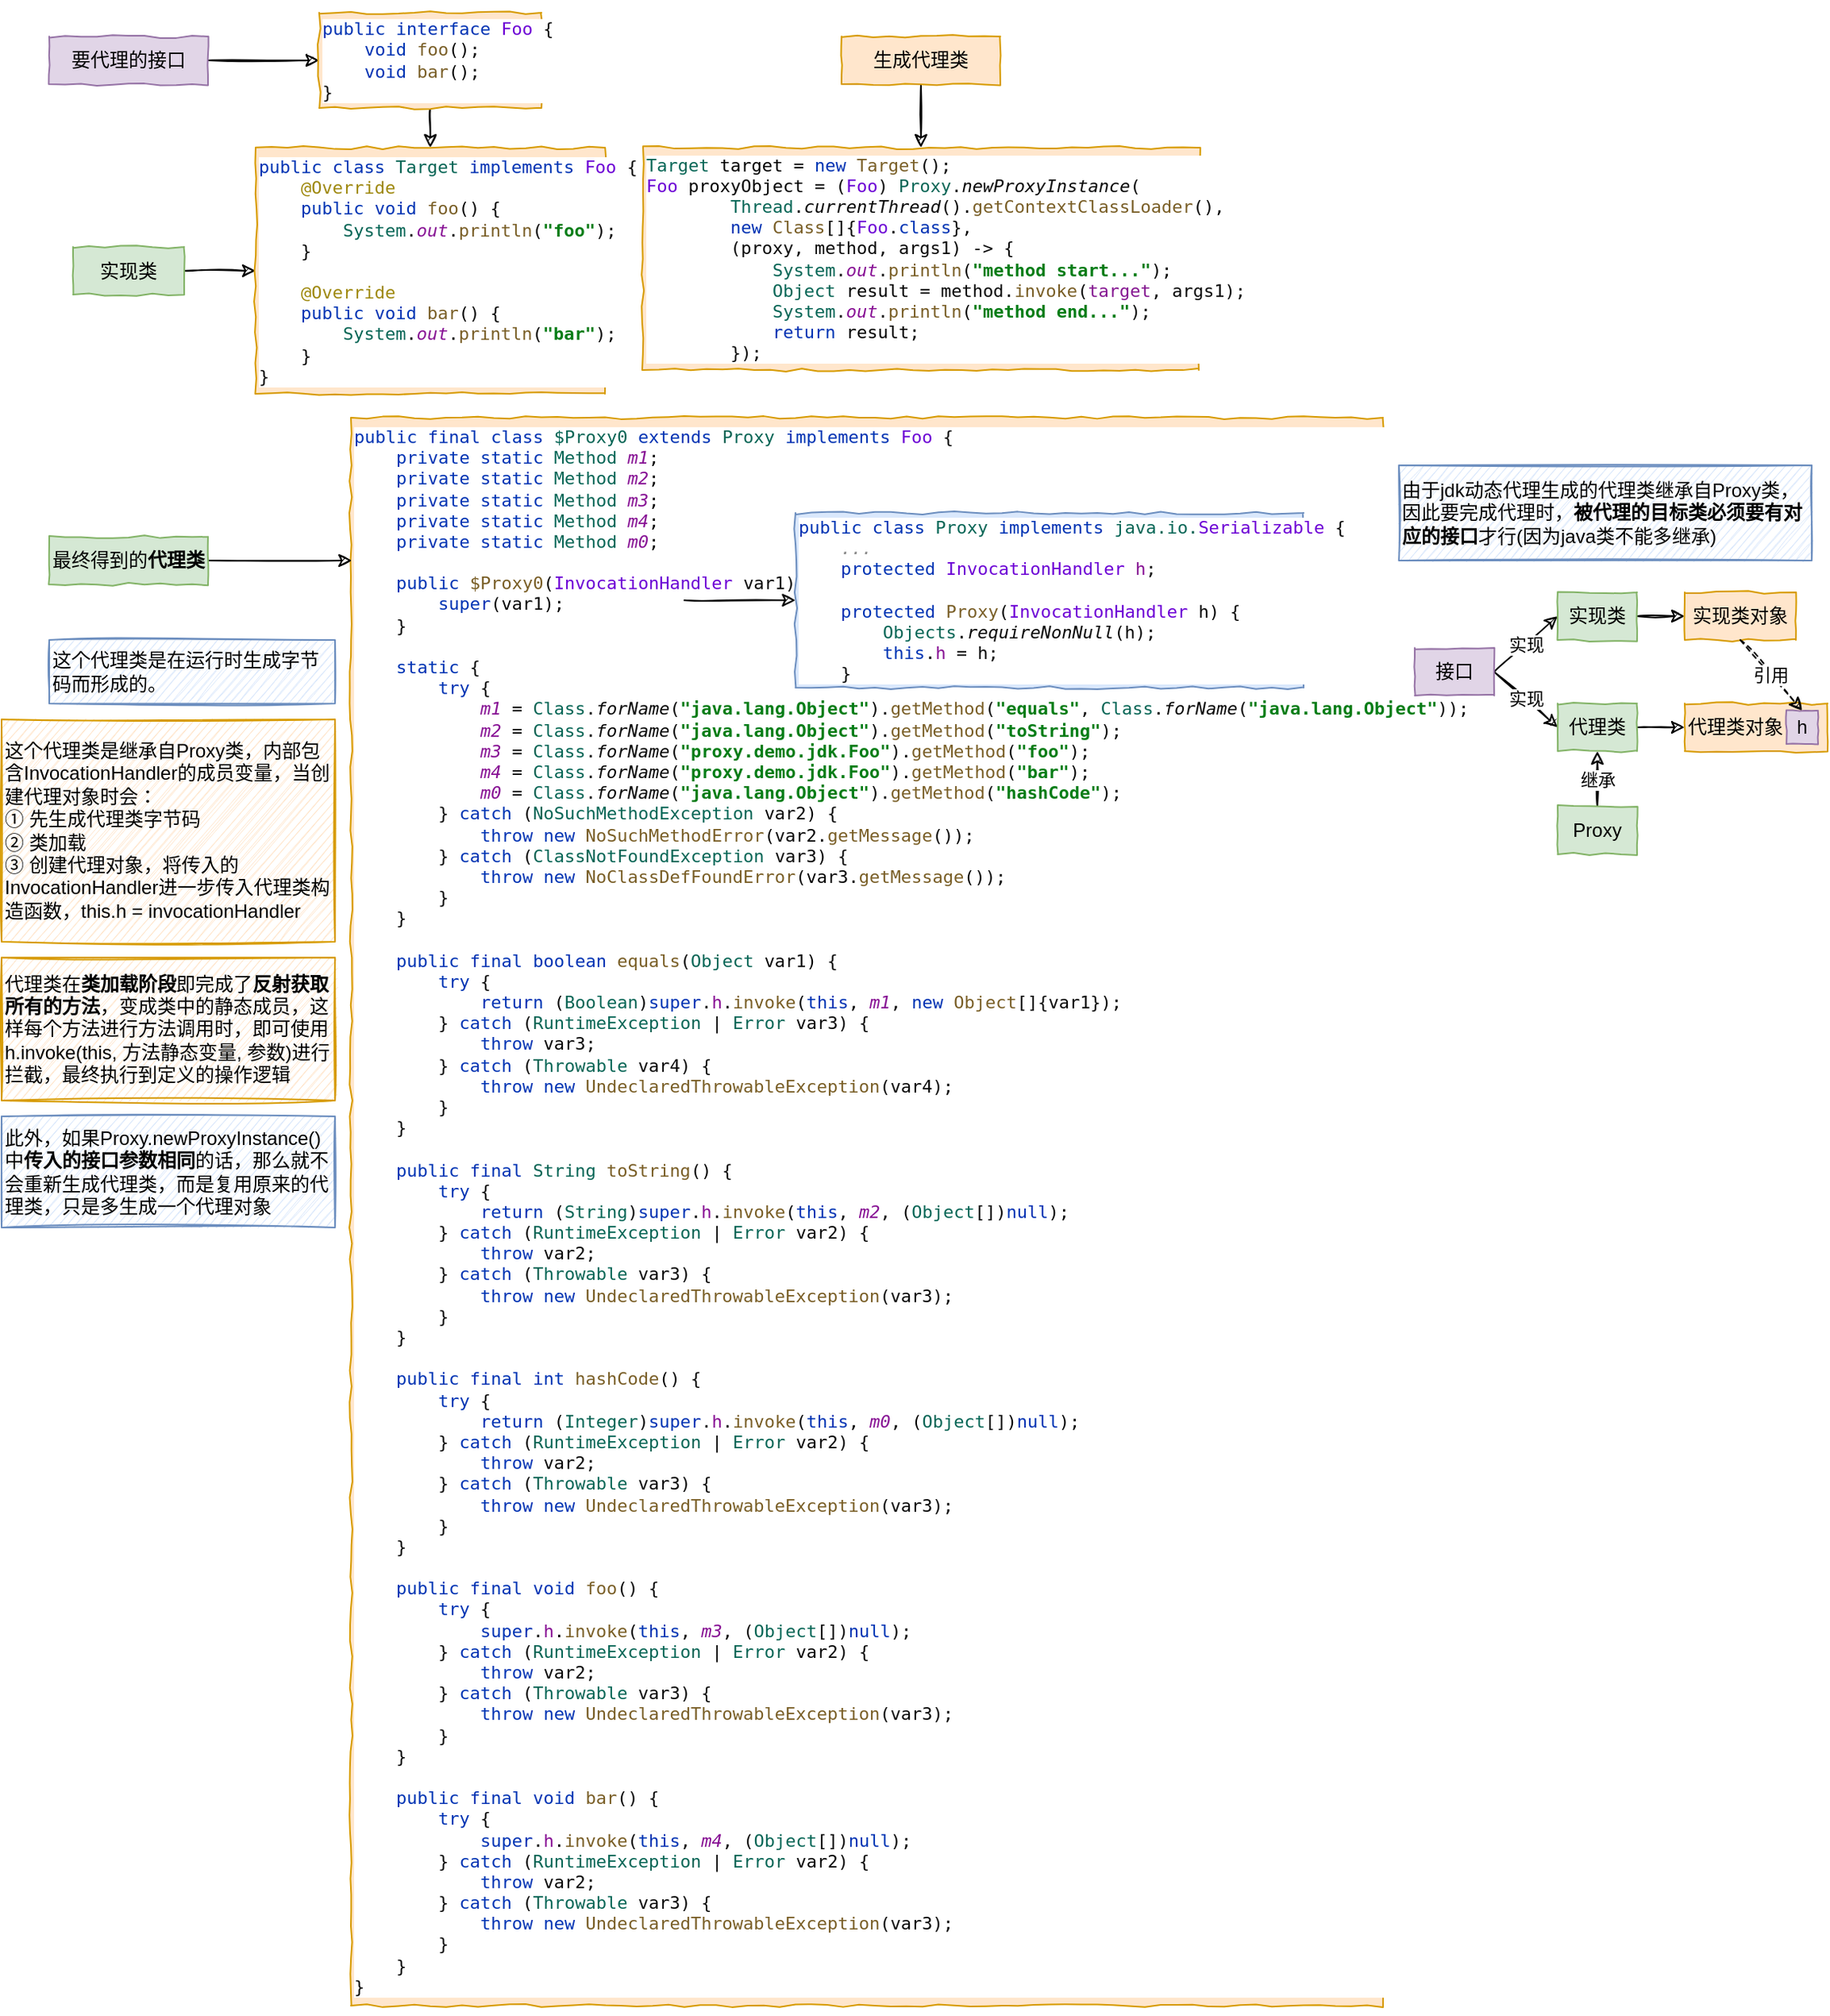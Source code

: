 <mxfile>
    <diagram id="5f8HpDCFyVGYVeMRk6HM" name="第 1 页">
        <mxGraphModel dx="1374" dy="670" grid="1" gridSize="10" guides="1" tooltips="1" connect="1" arrows="1" fold="1" page="1" pageScale="1" pageWidth="827" pageHeight="1169" math="0" shadow="0">
            <root>
                <mxCell id="0"/>
                <mxCell id="1" parent="0"/>
                <mxCell id="4" style="edgeStyle=none;html=1;exitX=1;exitY=0.5;exitDx=0;exitDy=0;entryX=0;entryY=0.5;entryDx=0;entryDy=0;fontSize=11;sketch=1;" parent="1" source="2" target="3" edge="1">
                    <mxGeometry relative="1" as="geometry"/>
                </mxCell>
                <mxCell id="2" value="要代理的接口" style="rounded=0;whiteSpace=wrap;html=1;fillColor=#e1d5e7;strokeColor=#9673a6;comic=1;" parent="1" vertex="1">
                    <mxGeometry x="40" y="50" width="100" height="30" as="geometry"/>
                </mxCell>
                <mxCell id="8" style="edgeStyle=none;sketch=1;html=1;exitX=0.5;exitY=1;exitDx=0;exitDy=0;entryX=0.5;entryY=0;entryDx=0;entryDy=0;fontSize=11;" parent="1" source="3" target="6" edge="1">
                    <mxGeometry relative="1" as="geometry"/>
                </mxCell>
                <mxCell id="3" value="&lt;pre style=&quot;background-color: rgb(255 , 255 , 255) ; color: rgb(8 , 8 , 8) ; font-family: &amp;#34;consolas&amp;#34; , monospace ; font-size: 11px&quot;&gt;&lt;span style=&quot;color: #0033b3&quot;&gt;public interface &lt;/span&gt;&lt;span style=&quot;color: #6c00d5&quot;&gt;Foo &lt;/span&gt;{&lt;br&gt;    &lt;span style=&quot;color: #0033b3&quot;&gt;void &lt;/span&gt;&lt;span style=&quot;color: #795e26&quot;&gt;foo&lt;/span&gt;();&lt;br&gt;    &lt;span style=&quot;color: #0033b3&quot;&gt;void &lt;/span&gt;&lt;span style=&quot;color: #795e26&quot;&gt;bar&lt;/span&gt;();&lt;br&gt;}&lt;/pre&gt;" style="rounded=0;whiteSpace=wrap;html=1;fillColor=#ffe6cc;strokeColor=#d79b00;comic=1;align=left;" parent="1" vertex="1">
                    <mxGeometry x="210" y="35" width="140" height="60" as="geometry"/>
                </mxCell>
                <mxCell id="7" style="edgeStyle=none;sketch=1;html=1;exitX=1;exitY=0.5;exitDx=0;exitDy=0;entryX=0;entryY=0.5;entryDx=0;entryDy=0;fontSize=11;" parent="1" source="5" target="6" edge="1">
                    <mxGeometry relative="1" as="geometry"/>
                </mxCell>
                <mxCell id="5" value="实现类" style="rounded=0;whiteSpace=wrap;html=1;fillColor=#d5e8d4;strokeColor=#82b366;comic=1;" parent="1" vertex="1">
                    <mxGeometry x="55" y="182.5" width="70" height="30" as="geometry"/>
                </mxCell>
                <mxCell id="6" value="&lt;pre style=&quot;background-color: rgb(255 , 255 , 255) ; color: rgb(8 , 8 , 8) ; font-family: &amp;#34;consolas&amp;#34; , monospace ; font-size: 11px&quot;&gt;&lt;pre style=&quot;font-family: &amp;#34;consolas&amp;#34; , monospace&quot;&gt;&lt;span style=&quot;color: #0033b3&quot;&gt;public class &lt;/span&gt;&lt;span style=&quot;color: #066555&quot;&gt;Target &lt;/span&gt;&lt;span style=&quot;color: #0033b3&quot;&gt;implements &lt;/span&gt;&lt;span style=&quot;color: #6c00d5&quot;&gt;Foo &lt;/span&gt;{&lt;br&gt;    &lt;span style=&quot;color: #9e880d&quot;&gt;@Override&lt;br&gt;&lt;/span&gt;&lt;span style=&quot;color: #9e880d&quot;&gt;    &lt;/span&gt;&lt;span style=&quot;color: #0033b3&quot;&gt;public void &lt;/span&gt;&lt;span style=&quot;color: #795e26&quot;&gt;foo&lt;/span&gt;() {&lt;br&gt;        &lt;span style=&quot;color: #066555&quot;&gt;System&lt;/span&gt;.&lt;span style=&quot;color: #871094 ; font-style: italic&quot;&gt;out&lt;/span&gt;.&lt;span style=&quot;color: #795e26&quot;&gt;println&lt;/span&gt;(&lt;span style=&quot;color: #067d17 ; font-weight: bold&quot;&gt;&quot;foo&quot;&lt;/span&gt;);&lt;br&gt;    }&lt;br&gt;&lt;br&gt;    &lt;span style=&quot;color: #9e880d&quot;&gt;@Override&lt;br&gt;&lt;/span&gt;&lt;span style=&quot;color: #9e880d&quot;&gt;    &lt;/span&gt;&lt;span style=&quot;color: #0033b3&quot;&gt;public void &lt;/span&gt;&lt;span style=&quot;color: #795e26&quot;&gt;bar&lt;/span&gt;() {&lt;br&gt;        &lt;span style=&quot;color: #066555&quot;&gt;System&lt;/span&gt;.&lt;span style=&quot;color: #871094 ; font-style: italic&quot;&gt;out&lt;/span&gt;.&lt;span style=&quot;color: #795e26&quot;&gt;println&lt;/span&gt;(&lt;span style=&quot;color: #067d17 ; font-weight: bold&quot;&gt;&quot;bar&quot;&lt;/span&gt;);&lt;br&gt;    }&lt;br&gt;}&lt;/pre&gt;&lt;/pre&gt;" style="rounded=0;whiteSpace=wrap;html=1;fillColor=#ffe6cc;strokeColor=#d79b00;comic=1;align=left;" parent="1" vertex="1">
                    <mxGeometry x="170" y="120" width="220" height="155" as="geometry"/>
                </mxCell>
                <mxCell id="9" value="&lt;pre style=&quot;background-color: rgb(255 , 255 , 255) ; color: rgb(8 , 8 , 8) ; font-family: &amp;#34;consolas&amp;#34; , monospace ; font-size: 11px&quot;&gt;&lt;pre style=&quot;font-family: &amp;#34;consolas&amp;#34; , monospace&quot;&gt;&lt;pre style=&quot;font-family: &amp;#34;consolas&amp;#34; , monospace&quot;&gt;&lt;span style=&quot;color: #066555&quot;&gt;Target &lt;/span&gt;&lt;span style=&quot;color: #000000&quot;&gt;target &lt;/span&gt;= &lt;span style=&quot;color: #0033b3&quot;&gt;new &lt;/span&gt;&lt;span style=&quot;color: #795e26&quot;&gt;Target&lt;/span&gt;();&lt;br&gt;&lt;span style=&quot;color: #6c00d5&quot;&gt;Foo &lt;/span&gt;&lt;span style=&quot;color: #000000&quot;&gt;proxyObject &lt;/span&gt;= (&lt;span style=&quot;color: #6c00d5&quot;&gt;Foo&lt;/span&gt;) &lt;span style=&quot;color: #066555&quot;&gt;Proxy&lt;/span&gt;.&lt;span style=&quot;font-style: italic&quot;&gt;newProxyInstance&lt;/span&gt;(&lt;br&gt;        &lt;span style=&quot;color: #066555&quot;&gt;Thread&lt;/span&gt;.&lt;span style=&quot;font-style: italic&quot;&gt;currentThread&lt;/span&gt;().&lt;span style=&quot;color: #795e26&quot;&gt;getContextClassLoader&lt;/span&gt;(),&lt;br&gt;        &lt;span style=&quot;color: #0033b3&quot;&gt;new &lt;/span&gt;&lt;span style=&quot;color: #795e26&quot;&gt;Class&lt;/span&gt;[]{&lt;span style=&quot;color: #6c00d5&quot;&gt;Foo&lt;/span&gt;.&lt;span style=&quot;color: #0033b3&quot;&gt;class&lt;/span&gt;},&lt;br&gt;        (proxy, method, args1) -&amp;gt; {&lt;br&gt;            &lt;span style=&quot;color: #066555&quot;&gt;System&lt;/span&gt;.&lt;span style=&quot;color: #871094 ; font-style: italic&quot;&gt;out&lt;/span&gt;.&lt;span style=&quot;color: #795e26&quot;&gt;println&lt;/span&gt;(&lt;span style=&quot;color: #067d17 ; font-weight: bold&quot;&gt;&quot;method start...&quot;&lt;/span&gt;);&lt;br&gt;            &lt;span style=&quot;color: #066555&quot;&gt;Object &lt;/span&gt;&lt;span style=&quot;color: #000000&quot;&gt;result &lt;/span&gt;= method.&lt;span style=&quot;color: #795e26&quot;&gt;invoke&lt;/span&gt;(&lt;span style=&quot;color: #851691&quot;&gt;target&lt;/span&gt;, args1);&lt;br&gt;            &lt;span style=&quot;color: #066555&quot;&gt;System&lt;/span&gt;.&lt;span style=&quot;color: #871094 ; font-style: italic&quot;&gt;out&lt;/span&gt;.&lt;span style=&quot;color: #795e26&quot;&gt;println&lt;/span&gt;(&lt;span style=&quot;color: #067d17 ; font-weight: bold&quot;&gt;&quot;method end...&quot;&lt;/span&gt;);&lt;br&gt;            &lt;span style=&quot;color: #0033b3&quot;&gt;return &lt;/span&gt;&lt;span style=&quot;color: #000000&quot;&gt;result&lt;/span&gt;;&lt;br&gt;        });&lt;/pre&gt;&lt;/pre&gt;&lt;/pre&gt;" style="rounded=0;whiteSpace=wrap;html=1;fillColor=#ffe6cc;strokeColor=#d79b00;comic=1;align=left;" parent="1" vertex="1">
                    <mxGeometry x="414" y="120" width="350" height="140" as="geometry"/>
                </mxCell>
                <mxCell id="11" style="edgeStyle=none;sketch=1;html=1;exitX=0.5;exitY=1;exitDx=0;exitDy=0;entryX=0.5;entryY=0;entryDx=0;entryDy=0;fontSize=11;" parent="1" source="10" target="9" edge="1">
                    <mxGeometry relative="1" as="geometry"/>
                </mxCell>
                <mxCell id="10" value="生成代理类" style="rounded=0;whiteSpace=wrap;html=1;fillColor=#ffe6cc;strokeColor=#d79b00;comic=1;" parent="1" vertex="1">
                    <mxGeometry x="539" y="50" width="100" height="30" as="geometry"/>
                </mxCell>
                <mxCell id="12" value="&lt;pre style=&quot;background-color: rgb(255 , 255 , 255) ; color: rgb(8 , 8 , 8) ; font-family: &amp;#34;consolas&amp;#34; , monospace ; font-size: 11px&quot;&gt;&lt;pre style=&quot;font-family: &amp;#34;consolas&amp;#34; , monospace&quot;&gt;&lt;pre style=&quot;font-family: &amp;#34;consolas&amp;#34; , monospace&quot;&gt;&lt;pre style=&quot;font-family: &amp;#34;consolas&amp;#34; , monospace&quot;&gt;&lt;span style=&quot;color: #0033b3&quot;&gt;public final class &lt;/span&gt;&lt;span style=&quot;color: #066555&quot;&gt;$Proxy0 &lt;/span&gt;&lt;span style=&quot;color: #0033b3&quot;&gt;extends &lt;/span&gt;&lt;span style=&quot;color: #066555&quot;&gt;Proxy &lt;/span&gt;&lt;span style=&quot;color: #0033b3&quot;&gt;implements &lt;/span&gt;&lt;span style=&quot;color: #6c00d5&quot;&gt;Foo &lt;/span&gt;{&lt;br&gt;    &lt;span style=&quot;color: #0033b3&quot;&gt;private static &lt;/span&gt;&lt;span style=&quot;color: #066555&quot;&gt;Method &lt;/span&gt;&lt;span style=&quot;color: #871094 ; font-style: italic&quot;&gt;m1&lt;/span&gt;;&lt;br&gt;    &lt;span style=&quot;color: #0033b3&quot;&gt;private static &lt;/span&gt;&lt;span style=&quot;color: #066555&quot;&gt;Method &lt;/span&gt;&lt;span style=&quot;color: #871094 ; font-style: italic&quot;&gt;m2&lt;/span&gt;;&lt;br&gt;    &lt;span style=&quot;color: #0033b3&quot;&gt;private static &lt;/span&gt;&lt;span style=&quot;color: #066555&quot;&gt;Method &lt;/span&gt;&lt;span style=&quot;color: #871094 ; font-style: italic&quot;&gt;m3&lt;/span&gt;;&lt;br&gt;    &lt;span style=&quot;color: #0033b3&quot;&gt;private static &lt;/span&gt;&lt;span style=&quot;color: #066555&quot;&gt;Method &lt;/span&gt;&lt;span style=&quot;color: #871094 ; font-style: italic&quot;&gt;m4&lt;/span&gt;;&lt;br&gt;    &lt;span style=&quot;color: #0033b3&quot;&gt;private static &lt;/span&gt;&lt;span style=&quot;color: #066555&quot;&gt;Method &lt;/span&gt;&lt;span style=&quot;color: #871094 ; font-style: italic&quot;&gt;m0&lt;/span&gt;;&lt;br&gt;&lt;br&gt;    &lt;span style=&quot;color: #0033b3&quot;&gt;public &lt;/span&gt;&lt;span style=&quot;color: #795e26&quot;&gt;$Proxy0&lt;/span&gt;(&lt;span style=&quot;color: #6c00d5&quot;&gt;InvocationHandler &lt;/span&gt;var1) {&lt;br&gt;        &lt;span style=&quot;color: #0033b3&quot;&gt;super&lt;/span&gt;(var1);&lt;br&gt;    }&lt;br&gt;&lt;br&gt;    &lt;span style=&quot;color: #0033b3&quot;&gt;static &lt;/span&gt;{&lt;br&gt;        &lt;span style=&quot;color: #0033b3&quot;&gt;try &lt;/span&gt;{&lt;br&gt;            &lt;span style=&quot;color: #871094 ; font-style: italic&quot;&gt;m1 &lt;/span&gt;= &lt;span style=&quot;color: #066555&quot;&gt;Class&lt;/span&gt;.&lt;span style=&quot;font-style: italic&quot;&gt;forName&lt;/span&gt;(&lt;span style=&quot;color: #067d17 ; font-weight: bold&quot;&gt;&quot;java.lang.Object&quot;&lt;/span&gt;).&lt;span style=&quot;color: #795e26&quot;&gt;getMethod&lt;/span&gt;(&lt;span style=&quot;color: #067d17 ; font-weight: bold&quot;&gt;&quot;equals&quot;&lt;/span&gt;, &lt;span style=&quot;color: #066555&quot;&gt;Class&lt;/span&gt;.&lt;span style=&quot;font-style: italic&quot;&gt;forName&lt;/span&gt;(&lt;span style=&quot;color: #067d17 ; font-weight: bold&quot;&gt;&quot;java.lang.Object&quot;&lt;/span&gt;));&lt;br&gt;            &lt;span style=&quot;color: #871094 ; font-style: italic&quot;&gt;m2 &lt;/span&gt;= &lt;span style=&quot;color: #066555&quot;&gt;Class&lt;/span&gt;.&lt;span style=&quot;font-style: italic&quot;&gt;forName&lt;/span&gt;(&lt;span style=&quot;color: #067d17 ; font-weight: bold&quot;&gt;&quot;java.lang.Object&quot;&lt;/span&gt;).&lt;span style=&quot;color: #795e26&quot;&gt;getMethod&lt;/span&gt;(&lt;span style=&quot;color: #067d17 ; font-weight: bold&quot;&gt;&quot;toString&quot;&lt;/span&gt;);&lt;br&gt;            &lt;span style=&quot;color: #871094 ; font-style: italic&quot;&gt;m3 &lt;/span&gt;= &lt;span style=&quot;color: #066555&quot;&gt;Class&lt;/span&gt;.&lt;span style=&quot;font-style: italic&quot;&gt;forName&lt;/span&gt;(&lt;span style=&quot;color: #067d17 ; font-weight: bold&quot;&gt;&quot;proxy.demo.jdk.Foo&quot;&lt;/span&gt;).&lt;span style=&quot;color: #795e26&quot;&gt;getMethod&lt;/span&gt;(&lt;span style=&quot;color: #067d17 ; font-weight: bold&quot;&gt;&quot;foo&quot;&lt;/span&gt;);&lt;br&gt;            &lt;span style=&quot;color: #871094 ; font-style: italic&quot;&gt;m4 &lt;/span&gt;= &lt;span style=&quot;color: #066555&quot;&gt;Class&lt;/span&gt;.&lt;span style=&quot;font-style: italic&quot;&gt;forName&lt;/span&gt;(&lt;span style=&quot;color: #067d17 ; font-weight: bold&quot;&gt;&quot;proxy.demo.jdk.Foo&quot;&lt;/span&gt;).&lt;span style=&quot;color: #795e26&quot;&gt;getMethod&lt;/span&gt;(&lt;span style=&quot;color: #067d17 ; font-weight: bold&quot;&gt;&quot;bar&quot;&lt;/span&gt;);&lt;br&gt;            &lt;span style=&quot;color: #871094 ; font-style: italic&quot;&gt;m0 &lt;/span&gt;= &lt;span style=&quot;color: #066555&quot;&gt;Class&lt;/span&gt;.&lt;span style=&quot;font-style: italic&quot;&gt;forName&lt;/span&gt;(&lt;span style=&quot;color: #067d17 ; font-weight: bold&quot;&gt;&quot;java.lang.Object&quot;&lt;/span&gt;).&lt;span style=&quot;color: #795e26&quot;&gt;getMethod&lt;/span&gt;(&lt;span style=&quot;color: #067d17 ; font-weight: bold&quot;&gt;&quot;hashCode&quot;&lt;/span&gt;);&lt;br&gt;        } &lt;span style=&quot;color: #0033b3&quot;&gt;catch &lt;/span&gt;(&lt;span style=&quot;color: #066555&quot;&gt;NoSuchMethodException &lt;/span&gt;var2) {&lt;br&gt;            &lt;span style=&quot;color: #0033b3&quot;&gt;throw new &lt;/span&gt;&lt;span style=&quot;color: #795e26&quot;&gt;NoSuchMethodError&lt;/span&gt;(var2.&lt;span style=&quot;color: #795e26&quot;&gt;getMessage&lt;/span&gt;());&lt;br&gt;        } &lt;span style=&quot;color: #0033b3&quot;&gt;catch &lt;/span&gt;(&lt;span style=&quot;color: #066555&quot;&gt;ClassNotFoundException &lt;/span&gt;var3) {&lt;br&gt;            &lt;span style=&quot;color: #0033b3&quot;&gt;throw new &lt;/span&gt;&lt;span style=&quot;color: #795e26&quot;&gt;NoClassDefFoundError&lt;/span&gt;(var3.&lt;span style=&quot;color: #795e26&quot;&gt;getMessage&lt;/span&gt;());&lt;br&gt;        }&lt;br&gt;    }&lt;br&gt;&lt;br&gt;    &lt;span style=&quot;color: #0033b3&quot;&gt;public final boolean &lt;/span&gt;&lt;span style=&quot;color: #795e26&quot;&gt;equals&lt;/span&gt;(&lt;span style=&quot;color: #066555&quot;&gt;Object &lt;/span&gt;var1) {&lt;br&gt;        &lt;span style=&quot;color: #0033b3&quot;&gt;try &lt;/span&gt;{&lt;br&gt;            &lt;span style=&quot;color: #0033b3&quot;&gt;return &lt;/span&gt;(&lt;span style=&quot;color: #066555&quot;&gt;Boolean&lt;/span&gt;)&lt;span style=&quot;color: #0033b3&quot;&gt;super&lt;/span&gt;.&lt;span style=&quot;color: #871094&quot;&gt;h&lt;/span&gt;.&lt;span style=&quot;color: #795e26&quot;&gt;invoke&lt;/span&gt;(&lt;span style=&quot;color: #0033b3&quot;&gt;this&lt;/span&gt;, &lt;span style=&quot;color: #871094 ; font-style: italic&quot;&gt;m1&lt;/span&gt;, &lt;span style=&quot;color: #0033b3&quot;&gt;new &lt;/span&gt;&lt;span style=&quot;color: #795e26&quot;&gt;Object&lt;/span&gt;[]{var1});&lt;br&gt;        } &lt;span style=&quot;color: #0033b3&quot;&gt;catch &lt;/span&gt;(&lt;span style=&quot;color: #066555&quot;&gt;RuntimeException &lt;/span&gt;| &lt;span style=&quot;color: #066555&quot;&gt;Error &lt;/span&gt;var3) {&lt;br&gt;            &lt;span style=&quot;color: #0033b3&quot;&gt;throw &lt;/span&gt;var3;&lt;br&gt;        } &lt;span style=&quot;color: #0033b3&quot;&gt;catch &lt;/span&gt;(&lt;span style=&quot;color: #066555&quot;&gt;Throwable &lt;/span&gt;var4) {&lt;br&gt;            &lt;span style=&quot;color: #0033b3&quot;&gt;throw new &lt;/span&gt;&lt;span style=&quot;color: #795e26&quot;&gt;UndeclaredThrowableException&lt;/span&gt;(var4);&lt;br&gt;        }&lt;br&gt;    }&lt;br&gt;&lt;br&gt;    &lt;span style=&quot;color: #0033b3&quot;&gt;public final &lt;/span&gt;&lt;span style=&quot;color: #066555&quot;&gt;String &lt;/span&gt;&lt;span style=&quot;color: #795e26&quot;&gt;toString&lt;/span&gt;() {&lt;br&gt;        &lt;span style=&quot;color: #0033b3&quot;&gt;try &lt;/span&gt;{&lt;br&gt;            &lt;span style=&quot;color: #0033b3&quot;&gt;return &lt;/span&gt;(&lt;span style=&quot;color: #066555&quot;&gt;String&lt;/span&gt;)&lt;span style=&quot;color: #0033b3&quot;&gt;super&lt;/span&gt;.&lt;span style=&quot;color: #871094&quot;&gt;h&lt;/span&gt;.&lt;span style=&quot;color: #795e26&quot;&gt;invoke&lt;/span&gt;(&lt;span style=&quot;color: #0033b3&quot;&gt;this&lt;/span&gt;, &lt;span style=&quot;color: #871094 ; font-style: italic&quot;&gt;m2&lt;/span&gt;, (&lt;span style=&quot;color: #066555&quot;&gt;Object&lt;/span&gt;[])&lt;span style=&quot;color: #0033b3&quot;&gt;null&lt;/span&gt;);&lt;br&gt;        } &lt;span style=&quot;color: #0033b3&quot;&gt;catch &lt;/span&gt;(&lt;span style=&quot;color: #066555&quot;&gt;RuntimeException &lt;/span&gt;| &lt;span style=&quot;color: #066555&quot;&gt;Error &lt;/span&gt;var2) {&lt;br&gt;            &lt;span style=&quot;color: #0033b3&quot;&gt;throw &lt;/span&gt;var2;&lt;br&gt;        } &lt;span style=&quot;color: #0033b3&quot;&gt;catch &lt;/span&gt;(&lt;span style=&quot;color: #066555&quot;&gt;Throwable &lt;/span&gt;var3) {&lt;br&gt;            &lt;span style=&quot;color: #0033b3&quot;&gt;throw new &lt;/span&gt;&lt;span style=&quot;color: #795e26&quot;&gt;UndeclaredThrowableException&lt;/span&gt;(var3);&lt;br&gt;        }&lt;br&gt;    }&lt;br&gt;&lt;br&gt;    &lt;span style=&quot;color: #0033b3&quot;&gt;public final int &lt;/span&gt;&lt;span style=&quot;color: #795e26&quot;&gt;hashCode&lt;/span&gt;() {&lt;br&gt;        &lt;span style=&quot;color: #0033b3&quot;&gt;try &lt;/span&gt;{&lt;br&gt;            &lt;span style=&quot;color: #0033b3&quot;&gt;return &lt;/span&gt;(&lt;span style=&quot;color: #066555&quot;&gt;Integer&lt;/span&gt;)&lt;span style=&quot;color: #0033b3&quot;&gt;super&lt;/span&gt;.&lt;span style=&quot;color: #871094&quot;&gt;h&lt;/span&gt;.&lt;span style=&quot;color: #795e26&quot;&gt;invoke&lt;/span&gt;(&lt;span style=&quot;color: #0033b3&quot;&gt;this&lt;/span&gt;, &lt;span style=&quot;color: #871094 ; font-style: italic&quot;&gt;m0&lt;/span&gt;, (&lt;span style=&quot;color: #066555&quot;&gt;Object&lt;/span&gt;[])&lt;span style=&quot;color: #0033b3&quot;&gt;null&lt;/span&gt;);&lt;br&gt;        } &lt;span style=&quot;color: #0033b3&quot;&gt;catch &lt;/span&gt;(&lt;span style=&quot;color: #066555&quot;&gt;RuntimeException &lt;/span&gt;| &lt;span style=&quot;color: #066555&quot;&gt;Error &lt;/span&gt;var2) {&lt;br&gt;            &lt;span style=&quot;color: #0033b3&quot;&gt;throw &lt;/span&gt;var2;&lt;br&gt;        } &lt;span style=&quot;color: #0033b3&quot;&gt;catch &lt;/span&gt;(&lt;span style=&quot;color: #066555&quot;&gt;Throwable &lt;/span&gt;var3) {&lt;br&gt;            &lt;span style=&quot;color: #0033b3&quot;&gt;throw new &lt;/span&gt;&lt;span style=&quot;color: #795e26&quot;&gt;UndeclaredThrowableException&lt;/span&gt;(var3);&lt;br&gt;        }&lt;br&gt;    }&lt;br&gt;&lt;br&gt;    &lt;span style=&quot;color: #0033b3&quot;&gt;public final void &lt;/span&gt;&lt;span style=&quot;color: #795e26&quot;&gt;foo&lt;/span&gt;() {&lt;br&gt;        &lt;span style=&quot;color: #0033b3&quot;&gt;try &lt;/span&gt;{&lt;br&gt;            &lt;span style=&quot;color: #0033b3&quot;&gt;super&lt;/span&gt;.&lt;span style=&quot;color: #871094&quot;&gt;h&lt;/span&gt;.&lt;span style=&quot;color: #795e26&quot;&gt;invoke&lt;/span&gt;(&lt;span style=&quot;color: #0033b3&quot;&gt;this&lt;/span&gt;, &lt;span style=&quot;color: #871094 ; font-style: italic&quot;&gt;m3&lt;/span&gt;, (&lt;span style=&quot;color: #066555&quot;&gt;Object&lt;/span&gt;[])&lt;span style=&quot;color: #0033b3&quot;&gt;null&lt;/span&gt;);&lt;br&gt;        } &lt;span style=&quot;color: #0033b3&quot;&gt;catch &lt;/span&gt;(&lt;span style=&quot;color: #066555&quot;&gt;RuntimeException &lt;/span&gt;| &lt;span style=&quot;color: #066555&quot;&gt;Error &lt;/span&gt;var2) {&lt;br&gt;            &lt;span style=&quot;color: #0033b3&quot;&gt;throw &lt;/span&gt;var2;&lt;br&gt;        } &lt;span style=&quot;color: #0033b3&quot;&gt;catch &lt;/span&gt;(&lt;span style=&quot;color: #066555&quot;&gt;Throwable &lt;/span&gt;var3) {&lt;br&gt;            &lt;span style=&quot;color: #0033b3&quot;&gt;throw new &lt;/span&gt;&lt;span style=&quot;color: #795e26&quot;&gt;UndeclaredThrowableException&lt;/span&gt;(var3);&lt;br&gt;        }&lt;br&gt;    }&lt;br&gt;&lt;br&gt;    &lt;span style=&quot;color: #0033b3&quot;&gt;public final void &lt;/span&gt;&lt;span style=&quot;color: #795e26&quot;&gt;bar&lt;/span&gt;() {&lt;br&gt;        &lt;span style=&quot;color: #0033b3&quot;&gt;try &lt;/span&gt;{&lt;br&gt;            &lt;span style=&quot;color: #0033b3&quot;&gt;super&lt;/span&gt;.&lt;span style=&quot;color: #871094&quot;&gt;h&lt;/span&gt;.&lt;span style=&quot;color: #795e26&quot;&gt;invoke&lt;/span&gt;(&lt;span style=&quot;color: #0033b3&quot;&gt;this&lt;/span&gt;, &lt;span style=&quot;color: #871094 ; font-style: italic&quot;&gt;m4&lt;/span&gt;, (&lt;span style=&quot;color: #066555&quot;&gt;Object&lt;/span&gt;[])&lt;span style=&quot;color: #0033b3&quot;&gt;null&lt;/span&gt;);&lt;br&gt;        } &lt;span style=&quot;color: #0033b3&quot;&gt;catch &lt;/span&gt;(&lt;span style=&quot;color: #066555&quot;&gt;RuntimeException &lt;/span&gt;| &lt;span style=&quot;color: #066555&quot;&gt;Error &lt;/span&gt;var2) {&lt;br&gt;            &lt;span style=&quot;color: #0033b3&quot;&gt;throw &lt;/span&gt;var2;&lt;br&gt;        } &lt;span style=&quot;color: #0033b3&quot;&gt;catch &lt;/span&gt;(&lt;span style=&quot;color: #066555&quot;&gt;Throwable &lt;/span&gt;var3) {&lt;br&gt;            &lt;span style=&quot;color: #0033b3&quot;&gt;throw new &lt;/span&gt;&lt;span style=&quot;color: #795e26&quot;&gt;UndeclaredThrowableException&lt;/span&gt;(var3);&lt;br&gt;        }&lt;br&gt;    }&lt;br&gt;}&lt;/pre&gt;&lt;/pre&gt;&lt;/pre&gt;&lt;/pre&gt;" style="rounded=0;whiteSpace=wrap;html=1;fillColor=#ffe6cc;strokeColor=#d79b00;comic=1;align=left;" parent="1" vertex="1">
                    <mxGeometry x="230" y="290" width="650" height="1000" as="geometry"/>
                </mxCell>
                <mxCell id="17" style="sketch=1;html=1;exitX=1;exitY=0.5;exitDx=0;exitDy=0;fontSize=11;entryX=0.001;entryY=0.09;entryDx=0;entryDy=0;entryPerimeter=0;" parent="1" source="13" target="12" edge="1">
                    <mxGeometry relative="1" as="geometry">
                        <mxPoint x="180" y="370" as="targetPoint"/>
                    </mxGeometry>
                </mxCell>
                <mxCell id="13" value="最终得到的&lt;b&gt;代理类&lt;/b&gt;" style="rounded=0;whiteSpace=wrap;html=1;fillColor=#d5e8d4;strokeColor=#82b366;comic=1;" parent="1" vertex="1">
                    <mxGeometry x="40" y="365" width="100" height="30" as="geometry"/>
                </mxCell>
                <mxCell id="19" style="edgeStyle=none;sketch=1;html=1;fontSize=11;entryX=0;entryY=0.5;entryDx=0;entryDy=0;" parent="1" target="18" edge="1">
                    <mxGeometry relative="1" as="geometry">
                        <mxPoint x="440" y="405" as="sourcePoint"/>
                        <mxPoint x="460" y="395" as="targetPoint"/>
                    </mxGeometry>
                </mxCell>
                <mxCell id="18" value="&lt;pre style=&quot;background-color: rgb(255 , 255 , 255) ; color: rgb(8 , 8 , 8) ; font-family: &amp;#34;consolas&amp;#34; , monospace ; font-size: 11px&quot;&gt;&lt;pre style=&quot;font-family: &amp;#34;consolas&amp;#34; , monospace&quot;&gt;&lt;pre style=&quot;font-family: &amp;#34;consolas&amp;#34; , monospace&quot;&gt;&lt;pre style=&quot;font-family: &amp;#34;consolas&amp;#34; , monospace&quot;&gt;&lt;pre style=&quot;font-family: &amp;#34;consolas&amp;#34; , monospace&quot;&gt;&lt;span style=&quot;color: #0033b3&quot;&gt;public class &lt;/span&gt;&lt;span style=&quot;color: #066555&quot;&gt;Proxy &lt;/span&gt;&lt;span style=&quot;color: #0033b3&quot;&gt;implements &lt;/span&gt;&lt;span style=&quot;color: #066555&quot;&gt;java.io.&lt;/span&gt;&lt;span style=&quot;color: #6c00d5&quot;&gt;Serializable &lt;/span&gt;{&lt;br&gt;&lt;span style=&quot;color: #8c8c8c ; font-style: italic&quot;&gt;    ...&lt;br&gt;&lt;/span&gt;&lt;span style=&quot;color: #8c8c8c ; font-style: italic&quot;&gt;    &lt;/span&gt;&lt;span style=&quot;color: #0033b3&quot;&gt;protected &lt;/span&gt;&lt;span style=&quot;color: #6c00d5&quot;&gt;InvocationHandler &lt;/span&gt;&lt;span style=&quot;color: #871094&quot;&gt;h&lt;/span&gt;;&lt;br&gt;&lt;span style=&quot;color: #8c8c8c ; font-style: italic&quot;&gt;&lt;br&gt;&lt;/span&gt;&lt;span style=&quot;color: #8c8c8c ; font-style: italic&quot;&gt;    &lt;/span&gt;&lt;span style=&quot;color: #0033b3&quot;&gt;protected &lt;/span&gt;&lt;span style=&quot;color: #795e26&quot;&gt;Proxy&lt;/span&gt;(&lt;span style=&quot;color: #6c00d5&quot;&gt;InvocationHandler &lt;/span&gt;h) {&lt;br&gt;        &lt;span style=&quot;color: #066555&quot;&gt;Objects&lt;/span&gt;.&lt;span style=&quot;font-style: italic&quot;&gt;requireNonNull&lt;/span&gt;(h);&lt;br&gt;        &lt;span style=&quot;color: #0033b3&quot;&gt;this&lt;/span&gt;.&lt;span style=&quot;color: #871094&quot;&gt;h &lt;/span&gt;= h;&lt;br&gt;    }&lt;/pre&gt;&lt;/pre&gt;&lt;/pre&gt;&lt;/pre&gt;&lt;/pre&gt;" style="rounded=0;whiteSpace=wrap;html=1;fillColor=#dae8fc;strokeColor=#6c8ebf;comic=1;align=left;" parent="1" vertex="1">
                    <mxGeometry x="510" y="350" width="320" height="110" as="geometry"/>
                </mxCell>
                <mxCell id="20" value="这个代理类是在运行时生成字节码而形成的。&lt;br&gt;" style="rounded=0;whiteSpace=wrap;html=1;fillColor=#dae8fc;strokeColor=#6c8ebf;comic=1;sketch=1;align=left;" parent="1" vertex="1">
                    <mxGeometry x="40" y="430" width="180" height="40" as="geometry"/>
                </mxCell>
                <mxCell id="21" value="这个代理类是继承自Proxy类，内部包含InvocationHandler的成员变量，当创建代理对象时会：&lt;br&gt;① 先生成代理类字节码&lt;br&gt;② 类加载&lt;br&gt;③ 创建代理对象，将传入的InvocationHandler进一步传入代理类构造函数，this.h = invocationHandler" style="rounded=0;whiteSpace=wrap;html=1;fillColor=#ffe6cc;strokeColor=#d79b00;comic=1;sketch=1;align=left;" parent="1" vertex="1">
                    <mxGeometry x="10" y="480" width="210" height="140" as="geometry"/>
                </mxCell>
                <mxCell id="22" value="代理类在&lt;b&gt;类加载阶段&lt;/b&gt;即完成了&lt;b&gt;反射获取所有的方法&lt;/b&gt;，变成类中的静态成员，这样每个方法进行方法调用时，即可使用h.invoke(this, 方法静态变量, 参数)进行拦截，最终执行到定义的操作逻辑" style="rounded=0;whiteSpace=wrap;html=1;fillColor=#ffe6cc;strokeColor=#d79b00;comic=1;sketch=1;align=left;" parent="1" vertex="1">
                    <mxGeometry x="10" y="630" width="210" height="90" as="geometry"/>
                </mxCell>
                <mxCell id="23" value="此外，如果Proxy.newProxyInstance()中&lt;b&gt;传入的接口参数相同&lt;/b&gt;的话，那么就不会重新生成代理类，而是复用原来的代理类，只是多生成一个代理对象" style="rounded=0;whiteSpace=wrap;html=1;fillColor=#dae8fc;strokeColor=#6c8ebf;comic=1;sketch=1;align=left;" parent="1" vertex="1">
                    <mxGeometry x="10" y="730" width="210" height="70" as="geometry"/>
                </mxCell>
                <mxCell id="25" value="由于jdk动态代理生成的代理类继承自Proxy类，因此要完成代理时，&lt;b&gt;被代理的目标类必须要有对应的接口&lt;/b&gt;才行(因为java类不能多继承)" style="rounded=0;whiteSpace=wrap;html=1;fillColor=#dae8fc;strokeColor=#6c8ebf;comic=1;sketch=1;align=left;" parent="1" vertex="1">
                    <mxGeometry x="890" y="320" width="260" height="60" as="geometry"/>
                </mxCell>
                <mxCell id="28" value="实现" style="edgeStyle=none;sketch=1;html=1;exitX=1;exitY=0.5;exitDx=0;exitDy=0;entryX=0;entryY=0.5;entryDx=0;entryDy=0;fontSize=11;" parent="1" source="26" target="27" edge="1">
                    <mxGeometry relative="1" as="geometry"/>
                </mxCell>
                <mxCell id="30" value="实现" style="edgeStyle=none;sketch=1;html=1;exitX=1;exitY=0.5;exitDx=0;exitDy=0;entryX=0;entryY=0.5;entryDx=0;entryDy=0;fontSize=11;" parent="1" source="26" target="29" edge="1">
                    <mxGeometry relative="1" as="geometry"/>
                </mxCell>
                <mxCell id="26" value="接口" style="rounded=0;whiteSpace=wrap;html=1;fillColor=#e1d5e7;strokeColor=#9673a6;comic=1;" parent="1" vertex="1">
                    <mxGeometry x="900" y="435" width="50" height="30" as="geometry"/>
                </mxCell>
                <mxCell id="36" style="edgeStyle=none;sketch=1;html=1;exitX=1;exitY=0.5;exitDx=0;exitDy=0;entryX=0;entryY=0.5;entryDx=0;entryDy=0;fontSize=11;" parent="1" source="27" target="35" edge="1">
                    <mxGeometry relative="1" as="geometry"/>
                </mxCell>
                <mxCell id="27" value="实现类" style="rounded=0;whiteSpace=wrap;html=1;fillColor=#d5e8d4;strokeColor=#82b366;comic=1;" parent="1" vertex="1">
                    <mxGeometry x="990" y="400" width="50" height="30" as="geometry"/>
                </mxCell>
                <mxCell id="42" style="edgeStyle=none;sketch=1;html=1;exitX=1;exitY=0.5;exitDx=0;exitDy=0;entryX=0;entryY=0.5;entryDx=0;entryDy=0;fontSize=11;" parent="1" source="29" target="40" edge="1">
                    <mxGeometry relative="1" as="geometry"/>
                </mxCell>
                <mxCell id="29" value="代理类" style="rounded=0;whiteSpace=wrap;html=1;fillColor=#d5e8d4;strokeColor=#82b366;comic=1;align=center;" parent="1" vertex="1">
                    <mxGeometry x="990" y="470" width="50" height="30" as="geometry"/>
                </mxCell>
                <mxCell id="32" value="继承" style="edgeStyle=none;sketch=1;html=1;exitX=0.5;exitY=0;exitDx=0;exitDy=0;entryX=0.5;entryY=1;entryDx=0;entryDy=0;fontSize=11;" parent="1" source="31" target="29" edge="1">
                    <mxGeometry relative="1" as="geometry"/>
                </mxCell>
                <mxCell id="31" value="Proxy" style="rounded=0;whiteSpace=wrap;html=1;fillColor=#d5e8d4;strokeColor=#82b366;comic=1;" parent="1" vertex="1">
                    <mxGeometry x="990" y="535" width="50" height="30" as="geometry"/>
                </mxCell>
                <mxCell id="35" value="实现类对象" style="rounded=0;whiteSpace=wrap;html=1;fillColor=#ffe6cc;strokeColor=#d79b00;comic=1;" parent="1" vertex="1">
                    <mxGeometry x="1070" y="400" width="70" height="30" as="geometry"/>
                </mxCell>
                <mxCell id="41" value="" style="group" parent="1" vertex="1" connectable="0">
                    <mxGeometry x="1070" y="470" width="90" height="30" as="geometry"/>
                </mxCell>
                <mxCell id="40" value="代理类对象" style="rounded=0;whiteSpace=wrap;html=1;fillColor=#ffe6cc;strokeColor=#d79b00;comic=1;align=left;" parent="41" vertex="1">
                    <mxGeometry width="90" height="30" as="geometry"/>
                </mxCell>
                <mxCell id="33" value="h" style="rounded=0;whiteSpace=wrap;html=1;fillColor=#e1d5e7;strokeColor=#9673a6;comic=1;" parent="41" vertex="1">
                    <mxGeometry x="64" y="4.5" width="20" height="21" as="geometry"/>
                </mxCell>
                <mxCell id="34" value="引用" style="edgeStyle=none;sketch=1;html=1;exitX=0.5;exitY=1;exitDx=0;exitDy=0;entryX=0.5;entryY=0;entryDx=0;entryDy=0;fontSize=11;dashed=1;" parent="1" source="35" target="33" edge="1">
                    <mxGeometry relative="1" as="geometry"/>
                </mxCell>
            </root>
        </mxGraphModel>
    </diagram>
</mxfile>